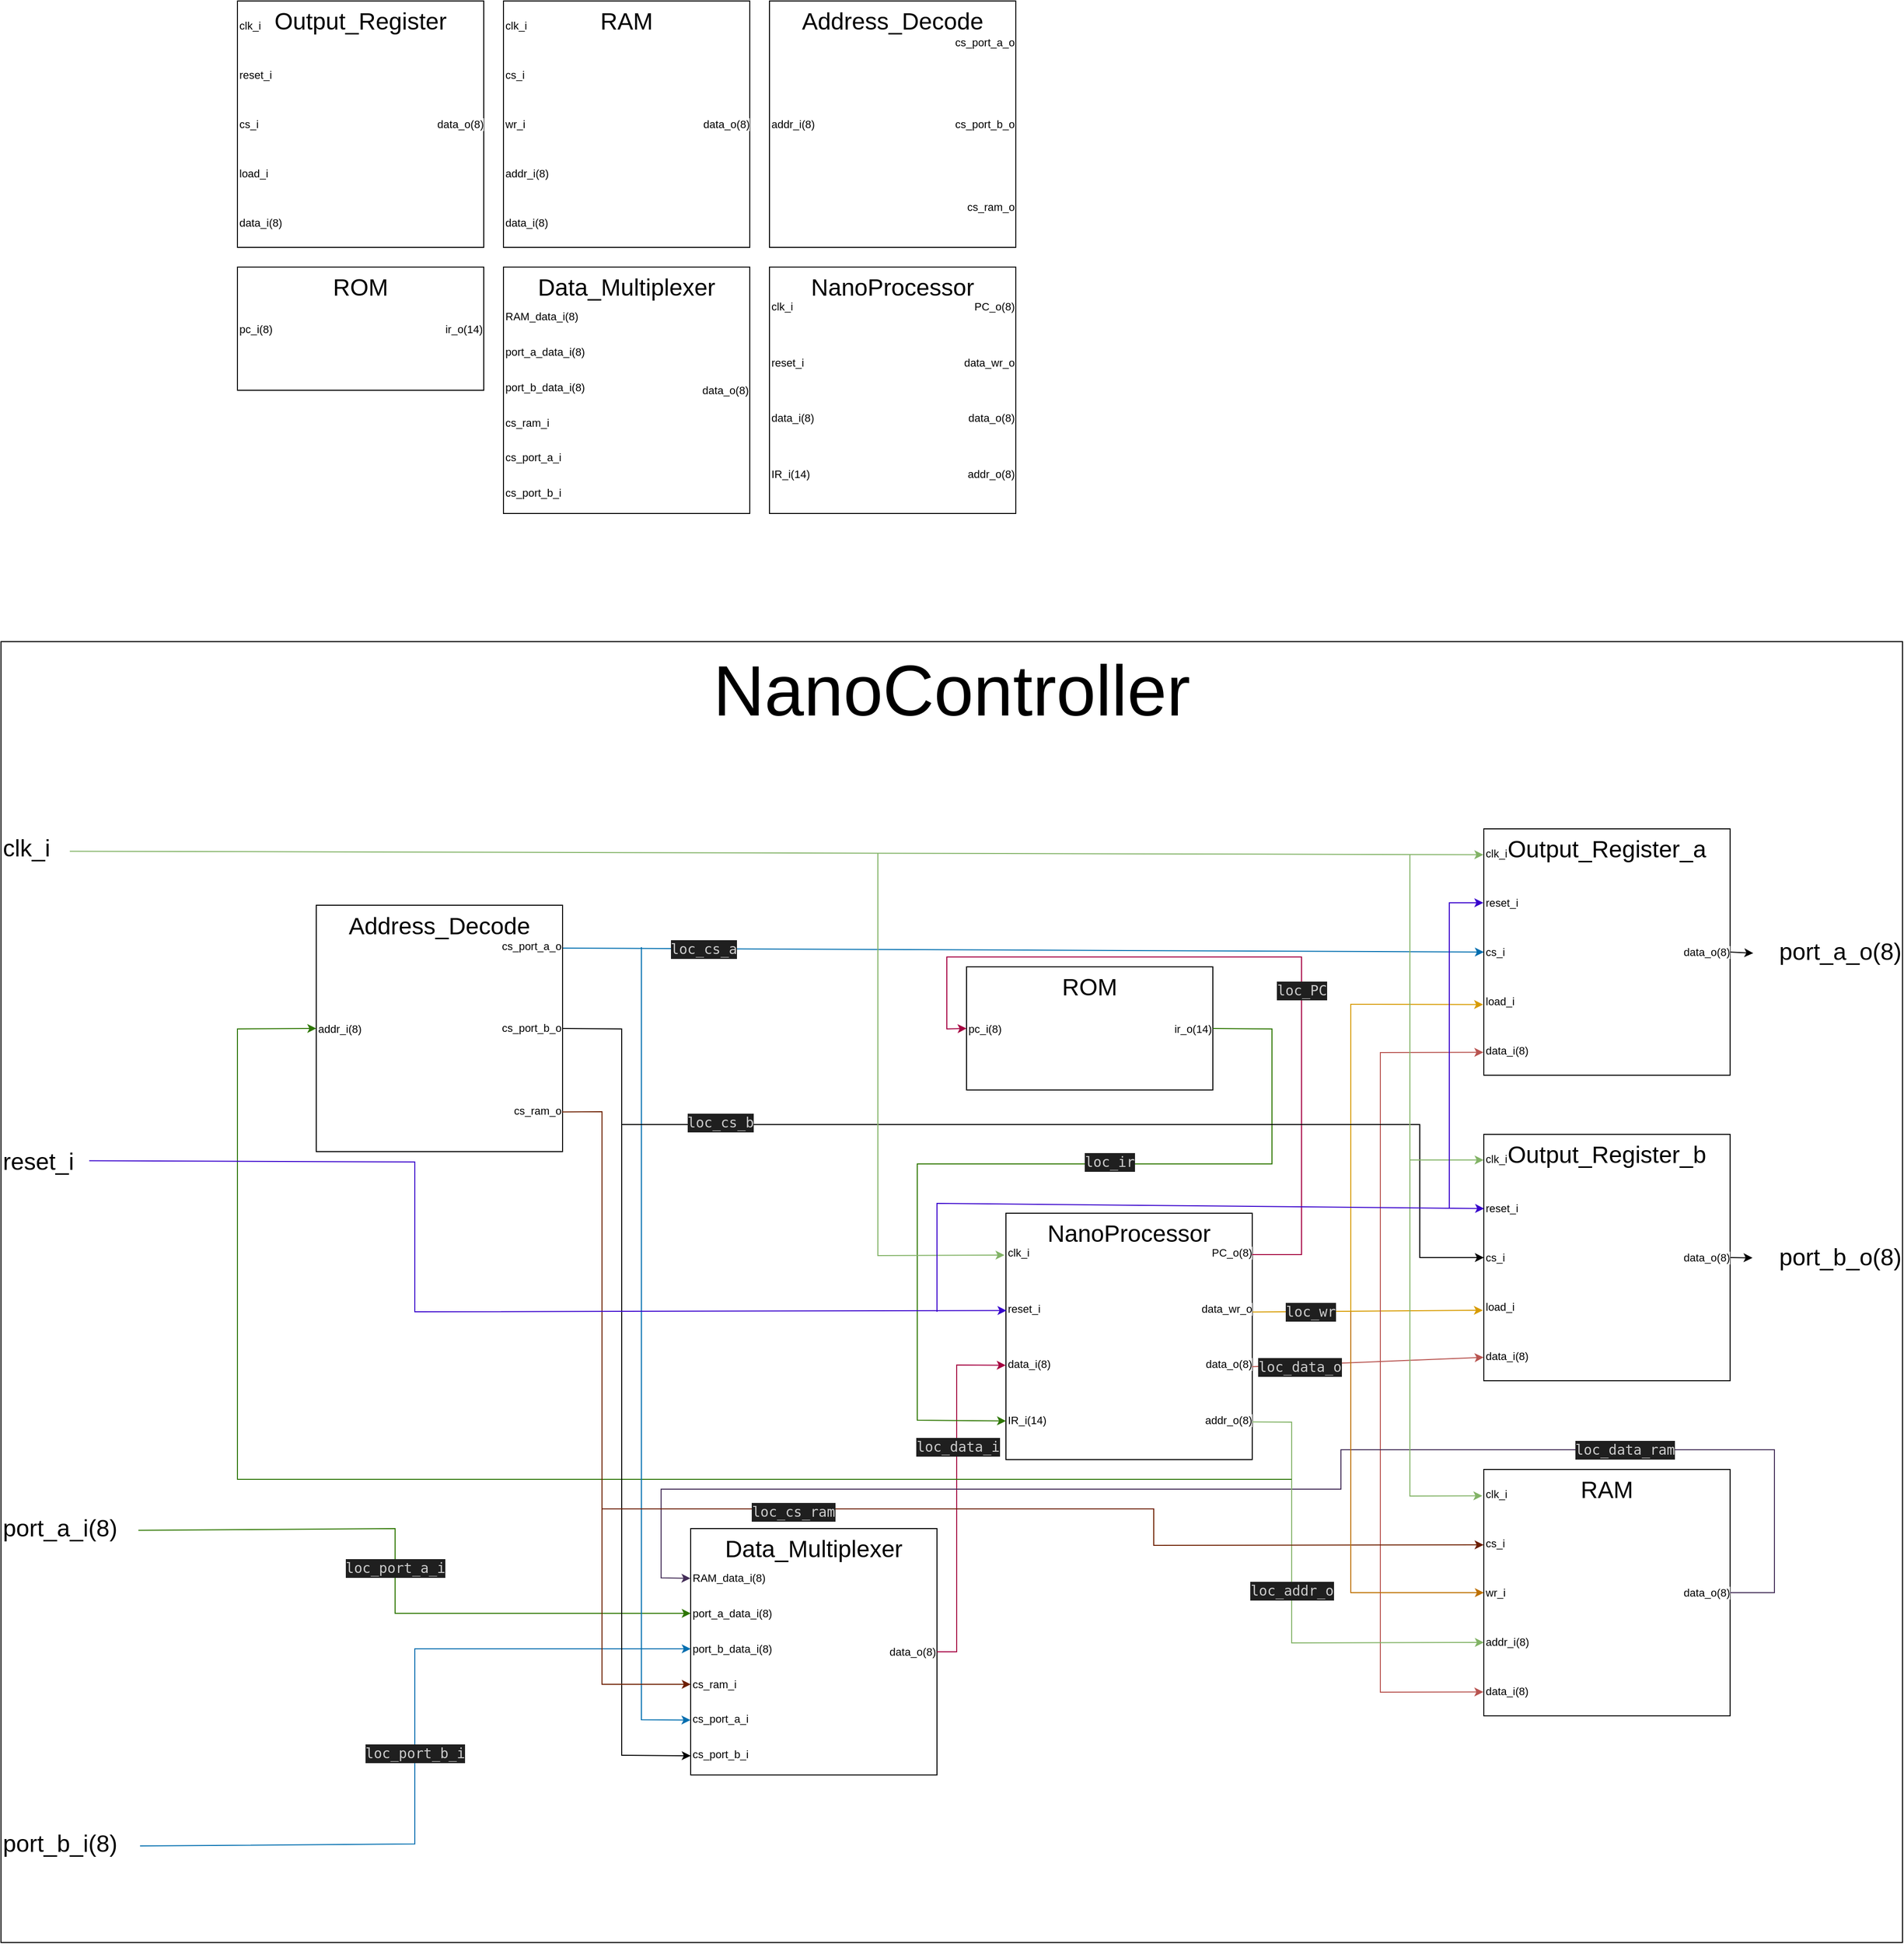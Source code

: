<mxfile version="24.0.5" type="github">
  <diagram name="Page-1" id="FPIdoWPQeFc5p-aKN6lN">
    <mxGraphModel dx="3290" dy="1353" grid="1" gridSize="10" guides="1" tooltips="1" connect="1" arrows="1" fold="1" page="1" pageScale="1" pageWidth="850" pageHeight="1100" math="0" shadow="0">
      <root>
        <mxCell id="0" />
        <mxCell id="1" parent="0" />
        <mxCell id="mMf6VHpU0IKwdCsaFcJv-47" value="" style="group" parent="1" vertex="1" connectable="0">
          <mxGeometry x="-520" y="20" width="250" height="250" as="geometry" />
        </mxCell>
        <mxCell id="N9wiiqgjRLg7cLJURE3G-51" value="Output_Register" style="rounded=0;whiteSpace=wrap;html=1;fontSize=24;verticalAlign=top;" parent="mMf6VHpU0IKwdCsaFcJv-47" vertex="1">
          <mxGeometry width="249.994" height="250" as="geometry" />
        </mxCell>
        <mxCell id="N9wiiqgjRLg7cLJURE3G-54" style="edgeStyle=orthogonalEdgeStyle;rounded=0;orthogonalLoop=1;jettySize=auto;html=1;exitX=0.5;exitY=1;exitDx=0;exitDy=0;" parent="mMf6VHpU0IKwdCsaFcJv-47" source="N9wiiqgjRLg7cLJURE3G-51" target="N9wiiqgjRLg7cLJURE3G-51" edge="1">
          <mxGeometry relative="1" as="geometry" />
        </mxCell>
        <mxCell id="mMf6VHpU0IKwdCsaFcJv-40" value="clk_i" style="edgeLabel;html=1;align=left;verticalAlign=middle;resizable=0;points=[];" parent="mMf6VHpU0IKwdCsaFcJv-47" vertex="1" connectable="0">
          <mxGeometry x="0.006" y="25" as="geometry" />
        </mxCell>
        <mxCell id="mMf6VHpU0IKwdCsaFcJv-41" value="reset_i" style="edgeLabel;html=1;align=left;verticalAlign=middle;resizable=0;points=[];" parent="mMf6VHpU0IKwdCsaFcJv-47" vertex="1" connectable="0">
          <mxGeometry x="0.006" y="75" as="geometry" />
        </mxCell>
        <mxCell id="mMf6VHpU0IKwdCsaFcJv-42" value="cs_i" style="edgeLabel;html=1;align=left;verticalAlign=middle;resizable=0;points=[];" parent="mMf6VHpU0IKwdCsaFcJv-47" vertex="1" connectable="0">
          <mxGeometry x="0.006" y="125" as="geometry" />
        </mxCell>
        <mxCell id="mMf6VHpU0IKwdCsaFcJv-43" value="load_i" style="edgeLabel;html=1;align=left;verticalAlign=middle;resizable=0;points=[];" parent="mMf6VHpU0IKwdCsaFcJv-47" vertex="1" connectable="0">
          <mxGeometry x="0.006" y="175" as="geometry" />
        </mxCell>
        <mxCell id="mMf6VHpU0IKwdCsaFcJv-44" value="&lt;div&gt;data_i(8)&lt;/div&gt;" style="edgeLabel;html=1;align=left;verticalAlign=middle;resizable=0;points=[];" parent="mMf6VHpU0IKwdCsaFcJv-47" vertex="1" connectable="0">
          <mxGeometry x="0.006" y="225" as="geometry" />
        </mxCell>
        <mxCell id="mMf6VHpU0IKwdCsaFcJv-45" value="&lt;div&gt;data_o(8)&lt;/div&gt;" style="edgeLabel;html=1;align=right;verticalAlign=middle;resizable=0;points=[];" parent="mMf6VHpU0IKwdCsaFcJv-47" vertex="1" connectable="0">
          <mxGeometry x="250" y="125.0" as="geometry" />
        </mxCell>
        <mxCell id="mMf6VHpU0IKwdCsaFcJv-48" value="" style="group" parent="1" vertex="1" connectable="0">
          <mxGeometry x="-249.998" y="20" width="250" height="250" as="geometry" />
        </mxCell>
        <mxCell id="N9wiiqgjRLg7cLJURE3G-33" value="RAM" style="rounded=0;whiteSpace=wrap;html=1;verticalAlign=top;fontSize=24;" parent="mMf6VHpU0IKwdCsaFcJv-48" vertex="1">
          <mxGeometry width="250" height="250" as="geometry" />
        </mxCell>
        <mxCell id="mMf6VHpU0IKwdCsaFcJv-30" value="clk_i" style="edgeLabel;html=1;align=left;verticalAlign=middle;resizable=0;points=[];" parent="mMf6VHpU0IKwdCsaFcJv-48" vertex="1" connectable="0">
          <mxGeometry x="0.008" y="25" as="geometry" />
        </mxCell>
        <mxCell id="mMf6VHpU0IKwdCsaFcJv-31" value="cs_i" style="edgeLabel;html=1;align=left;verticalAlign=middle;resizable=0;points=[];" parent="mMf6VHpU0IKwdCsaFcJv-48" vertex="1" connectable="0">
          <mxGeometry x="0.008" y="75" as="geometry" />
        </mxCell>
        <mxCell id="mMf6VHpU0IKwdCsaFcJv-32" value="wr_i" style="edgeLabel;html=1;align=left;verticalAlign=middle;resizable=0;points=[];" parent="mMf6VHpU0IKwdCsaFcJv-48" vertex="1" connectable="0">
          <mxGeometry x="0.008" y="125" as="geometry" />
        </mxCell>
        <mxCell id="mMf6VHpU0IKwdCsaFcJv-33" value="addr_i(8)" style="edgeLabel;html=1;align=left;verticalAlign=middle;resizable=0;points=[];" parent="mMf6VHpU0IKwdCsaFcJv-48" vertex="1" connectable="0">
          <mxGeometry x="0.008" y="175" as="geometry" />
        </mxCell>
        <mxCell id="mMf6VHpU0IKwdCsaFcJv-34" value="&lt;div&gt;data_i(8)&lt;/div&gt;" style="edgeLabel;html=1;align=left;verticalAlign=middle;resizable=0;points=[];" parent="mMf6VHpU0IKwdCsaFcJv-48" vertex="1" connectable="0">
          <mxGeometry x="0.008" y="225" as="geometry" />
        </mxCell>
        <mxCell id="mMf6VHpU0IKwdCsaFcJv-35" value="&lt;div&gt;data_o(8)&lt;/div&gt;" style="edgeLabel;html=1;align=right;verticalAlign=middle;resizable=0;points=[];" parent="mMf6VHpU0IKwdCsaFcJv-48" vertex="1" connectable="0">
          <mxGeometry x="250.0" y="125.0" as="geometry" />
        </mxCell>
        <mxCell id="mMf6VHpU0IKwdCsaFcJv-49" value="" style="group" parent="1" vertex="1" connectable="0">
          <mxGeometry x="19.996" y="20" width="250.0" height="250" as="geometry" />
        </mxCell>
        <mxCell id="N9wiiqgjRLg7cLJURE3G-68" value="Address_Decode" style="rounded=0;whiteSpace=wrap;html=1;verticalAlign=top;fontSize=24;" parent="mMf6VHpU0IKwdCsaFcJv-49" vertex="1">
          <mxGeometry x="0.005" width="249.995" height="250.0" as="geometry" />
        </mxCell>
        <mxCell id="N9wiiqgjRLg7cLJURE3G-71" style="edgeStyle=orthogonalEdgeStyle;rounded=0;orthogonalLoop=1;jettySize=auto;html=1;exitX=0.5;exitY=1;exitDx=0;exitDy=0;" parent="mMf6VHpU0IKwdCsaFcJv-49" source="N9wiiqgjRLg7cLJURE3G-68" target="N9wiiqgjRLg7cLJURE3G-68" edge="1">
          <mxGeometry relative="1" as="geometry" />
        </mxCell>
        <mxCell id="mMf6VHpU0IKwdCsaFcJv-4" value="cs_port_b_o" style="edgeLabel;html=1;align=right;verticalAlign=middle;resizable=0;points=[];" parent="mMf6VHpU0IKwdCsaFcJv-49" vertex="1" connectable="0">
          <mxGeometry x="249.995" y="124.583" as="geometry" />
        </mxCell>
        <mxCell id="mMf6VHpU0IKwdCsaFcJv-5" value="cs_port_a_o" style="edgeLabel;html=1;align=right;verticalAlign=middle;resizable=0;points=[];" parent="mMf6VHpU0IKwdCsaFcJv-49" vertex="1" connectable="0">
          <mxGeometry x="249.995" y="41.667" as="geometry" />
        </mxCell>
        <mxCell id="mMf6VHpU0IKwdCsaFcJv-6" value="&lt;div&gt;cs_ram_o&lt;/div&gt;" style="edgeLabel;html=1;align=right;verticalAlign=middle;resizable=0;points=[];" parent="mMf6VHpU0IKwdCsaFcJv-49" vertex="1" connectable="0">
          <mxGeometry x="249.995" y="208.333" as="geometry" />
        </mxCell>
        <mxCell id="mMf6VHpU0IKwdCsaFcJv-7" value="addr_i(8)" style="edgeLabel;html=1;align=left;verticalAlign=middle;resizable=0;points=[];" parent="mMf6VHpU0IKwdCsaFcJv-49" vertex="1" connectable="0">
          <mxGeometry y="125" as="geometry" />
        </mxCell>
        <mxCell id="mMf6VHpU0IKwdCsaFcJv-50" value="" style="group" parent="1" vertex="1" connectable="0">
          <mxGeometry x="-520.003" y="290" width="250" height="125" as="geometry" />
        </mxCell>
        <mxCell id="N9wiiqgjRLg7cLJURE3G-1" value="ROM" style="rounded=0;whiteSpace=wrap;html=1;verticalAlign=top;fontSize=24;" parent="mMf6VHpU0IKwdCsaFcJv-50" vertex="1">
          <mxGeometry x="0.006" width="249.99" height="125" as="geometry" />
        </mxCell>
        <mxCell id="N9wiiqgjRLg7cLJURE3G-3" style="edgeStyle=orthogonalEdgeStyle;rounded=0;orthogonalLoop=1;jettySize=auto;html=1;exitX=0.5;exitY=1;exitDx=0;exitDy=0;" parent="mMf6VHpU0IKwdCsaFcJv-50" source="N9wiiqgjRLg7cLJURE3G-1" target="N9wiiqgjRLg7cLJURE3G-1" edge="1">
          <mxGeometry relative="1" as="geometry" />
        </mxCell>
        <mxCell id="mMf6VHpU0IKwdCsaFcJv-17" value="ir_o(14)" style="edgeLabel;html=1;align=right;verticalAlign=middle;resizable=0;points=[];" parent="mMf6VHpU0IKwdCsaFcJv-50" vertex="1" connectable="0">
          <mxGeometry x="250" y="62.495" as="geometry" />
        </mxCell>
        <mxCell id="mMf6VHpU0IKwdCsaFcJv-18" value="pc_i(8)" style="edgeLabel;html=1;align=left;verticalAlign=middle;resizable=0;points=[];" parent="mMf6VHpU0IKwdCsaFcJv-50" vertex="1" connectable="0">
          <mxGeometry y="62.5" as="geometry" />
        </mxCell>
        <mxCell id="mMf6VHpU0IKwdCsaFcJv-51" value="" style="group" parent="1" vertex="1" connectable="0">
          <mxGeometry x="-250.004" y="290" width="250" height="250" as="geometry" />
        </mxCell>
        <mxCell id="N9wiiqgjRLg7cLJURE3G-13" value="Data_Multiplexer" style="rounded=0;whiteSpace=wrap;html=1;movable=1;resizable=1;rotatable=1;deletable=1;editable=1;locked=0;connectable=1;verticalAlign=top;fontSize=24;" parent="mMf6VHpU0IKwdCsaFcJv-51" vertex="1">
          <mxGeometry x="0.004" width="249.996" height="250.0" as="geometry" />
        </mxCell>
        <mxCell id="N9wiiqgjRLg7cLJURE3G-16" style="edgeStyle=orthogonalEdgeStyle;rounded=0;orthogonalLoop=1;jettySize=auto;html=1;exitX=0.5;exitY=1;exitDx=0;exitDy=0;movable=1;resizable=1;rotatable=1;deletable=1;editable=1;locked=0;connectable=1;verticalAlign=top;" parent="mMf6VHpU0IKwdCsaFcJv-51" source="N9wiiqgjRLg7cLJURE3G-13" target="N9wiiqgjRLg7cLJURE3G-13" edge="1">
          <mxGeometry relative="1" as="geometry" />
        </mxCell>
        <mxCell id="mMf6VHpU0IKwdCsaFcJv-36" value="" style="edgeStyle=orthogonalEdgeStyle;rounded=0;orthogonalLoop=1;jettySize=auto;html=1;" parent="mMf6VHpU0IKwdCsaFcJv-51" source="mMf6VHpU0IKwdCsaFcJv-9" target="N9wiiqgjRLg7cLJURE3G-13" edge="1">
          <mxGeometry relative="1" as="geometry" />
        </mxCell>
        <mxCell id="mMf6VHpU0IKwdCsaFcJv-9" value="&lt;div&gt;data_o(8)&lt;/div&gt;" style="edgeLabel;html=1;align=right;verticalAlign=middle;resizable=1;points=[];movable=1;rotatable=1;deletable=1;editable=1;locked=0;connectable=1;" parent="mMf6VHpU0IKwdCsaFcJv-51" vertex="1" connectable="0">
          <mxGeometry x="249.996" y="125" as="geometry" />
        </mxCell>
        <mxCell id="mMf6VHpU0IKwdCsaFcJv-10" value="&lt;div&gt;RAM_data_i(8)&lt;/div&gt;" style="edgeLabel;html=1;align=left;verticalAlign=middle;resizable=1;points=[];movable=1;rotatable=1;deletable=1;editable=1;locked=0;connectable=1;" parent="mMf6VHpU0IKwdCsaFcJv-51" vertex="1" connectable="0">
          <mxGeometry x="0.01" y="50.003" as="geometry" />
        </mxCell>
        <mxCell id="mMf6VHpU0IKwdCsaFcJv-11" value="port_a_data_i(8)" style="edgeLabel;html=1;align=left;verticalAlign=middle;resizable=1;points=[];movable=1;rotatable=1;deletable=1;editable=1;locked=0;connectable=1;" parent="mMf6VHpU0IKwdCsaFcJv-51" vertex="1" connectable="0">
          <mxGeometry x="0.01" y="86" as="geometry" />
        </mxCell>
        <mxCell id="mMf6VHpU0IKwdCsaFcJv-12" value="port_b_data_i(8)" style="edgeLabel;html=1;align=left;verticalAlign=middle;resizable=1;points=[];movable=1;rotatable=1;deletable=1;editable=1;locked=0;connectable=1;" parent="mMf6VHpU0IKwdCsaFcJv-51" vertex="1" connectable="0">
          <mxGeometry x="0.01" y="122" as="geometry" />
        </mxCell>
        <mxCell id="mMf6VHpU0IKwdCsaFcJv-13" value="cs_ram_i" style="edgeLabel;html=1;align=left;verticalAlign=middle;resizable=1;points=[];movable=1;rotatable=1;deletable=1;editable=1;locked=0;connectable=1;" parent="mMf6VHpU0IKwdCsaFcJv-51" vertex="1" connectable="0">
          <mxGeometry y="158" as="geometry" />
        </mxCell>
        <mxCell id="mMf6VHpU0IKwdCsaFcJv-14" value="cs_port_a_i" style="edgeLabel;html=1;align=left;verticalAlign=middle;resizable=1;points=[];movable=1;rotatable=1;deletable=1;editable=1;locked=0;connectable=1;" parent="mMf6VHpU0IKwdCsaFcJv-51" vertex="1" connectable="0">
          <mxGeometry y="193" as="geometry" />
        </mxCell>
        <mxCell id="mMf6VHpU0IKwdCsaFcJv-15" value="cs_port_b_i" style="edgeLabel;html=1;align=left;verticalAlign=middle;resizable=1;points=[];movable=1;rotatable=1;deletable=1;editable=1;locked=0;connectable=1;" parent="mMf6VHpU0IKwdCsaFcJv-51" vertex="1" connectable="0">
          <mxGeometry y="229.167" as="geometry" />
        </mxCell>
        <mxCell id="u6_HCMi7Y2Q1IlWqlrbd-282" value="" style="group" vertex="1" connectable="0" parent="1">
          <mxGeometry x="19.989" y="290" width="250.002" height="250" as="geometry" />
        </mxCell>
        <mxCell id="u6_HCMi7Y2Q1IlWqlrbd-272" value="NanoProcessor" style="rounded=0;whiteSpace=wrap;html=1;verticalAlign=top;fontSize=24;" vertex="1" parent="u6_HCMi7Y2Q1IlWqlrbd-282">
          <mxGeometry x="0.002" width="250" height="250" as="geometry" />
        </mxCell>
        <mxCell id="u6_HCMi7Y2Q1IlWqlrbd-273" value="clk_i" style="edgeLabel;html=1;align=left;verticalAlign=middle;resizable=0;points=[];" vertex="1" connectable="0" parent="u6_HCMi7Y2Q1IlWqlrbd-282">
          <mxGeometry y="40" as="geometry" />
        </mxCell>
        <mxCell id="u6_HCMi7Y2Q1IlWqlrbd-274" value="reset_i" style="edgeLabel;html=1;align=left;verticalAlign=middle;resizable=0;points=[];" vertex="1" connectable="0" parent="u6_HCMi7Y2Q1IlWqlrbd-282">
          <mxGeometry x="0.01" y="97" as="geometry" />
        </mxCell>
        <mxCell id="u6_HCMi7Y2Q1IlWqlrbd-275" value="data_i(8)" style="edgeLabel;html=1;align=left;verticalAlign=middle;resizable=0;points=[];" vertex="1" connectable="0" parent="u6_HCMi7Y2Q1IlWqlrbd-282">
          <mxGeometry x="0.01" y="153" as="geometry" />
        </mxCell>
        <mxCell id="u6_HCMi7Y2Q1IlWqlrbd-276" value="IR_i(14)" style="edgeLabel;html=1;align=left;verticalAlign=middle;resizable=0;points=[];" vertex="1" connectable="0" parent="u6_HCMi7Y2Q1IlWqlrbd-282">
          <mxGeometry y="210" as="geometry" />
        </mxCell>
        <mxCell id="u6_HCMi7Y2Q1IlWqlrbd-278" value="&lt;div&gt;data_wr_o&lt;/div&gt;" style="edgeLabel;html=1;align=right;verticalAlign=middle;resizable=0;points=[];" vertex="1" connectable="0" parent="u6_HCMi7Y2Q1IlWqlrbd-282">
          <mxGeometry x="250.002" y="97" as="geometry" />
        </mxCell>
        <mxCell id="u6_HCMi7Y2Q1IlWqlrbd-279" value="PC_o(8)" style="edgeLabel;html=1;align=right;verticalAlign=middle;resizable=0;points=[];" vertex="1" connectable="0" parent="u6_HCMi7Y2Q1IlWqlrbd-282">
          <mxGeometry x="250.002" y="40.0" as="geometry" />
        </mxCell>
        <mxCell id="u6_HCMi7Y2Q1IlWqlrbd-280" value="&lt;div&gt;data_o(8)&lt;/div&gt;" style="edgeLabel;html=1;align=right;verticalAlign=middle;resizable=0;points=[];" vertex="1" connectable="0" parent="u6_HCMi7Y2Q1IlWqlrbd-282">
          <mxGeometry x="250.002" y="153" as="geometry" />
        </mxCell>
        <mxCell id="u6_HCMi7Y2Q1IlWqlrbd-281" value="&lt;div&gt;addr_o(8)&lt;/div&gt;" style="edgeLabel;html=1;align=right;verticalAlign=middle;resizable=0;points=[];" vertex="1" connectable="0" parent="u6_HCMi7Y2Q1IlWqlrbd-282">
          <mxGeometry x="250.002" y="210.0" as="geometry" />
        </mxCell>
        <mxCell id="u6_HCMi7Y2Q1IlWqlrbd-283" value="&lt;font style=&quot;font-size: 72px;&quot;&gt;NanoController&lt;/font&gt;" style="rounded=0;whiteSpace=wrap;html=1;verticalAlign=top;" vertex="1" parent="1">
          <mxGeometry x="-760" y="670" width="1930" height="1320" as="geometry" />
        </mxCell>
        <mxCell id="u6_HCMi7Y2Q1IlWqlrbd-285" value="&lt;font style=&quot;font-size: 24px;&quot;&gt;clk_i&lt;/font&gt;" style="text;html=1;align=left;verticalAlign=middle;resizable=0;points=[];autosize=1;strokeColor=none;fillColor=none;flipV=0;flipH=1;" vertex="1" parent="1">
          <mxGeometry x="-760" y="860" width="70" height="40" as="geometry" />
        </mxCell>
        <mxCell id="u6_HCMi7Y2Q1IlWqlrbd-286" value="&lt;font style=&quot;font-size: 24px;&quot;&gt;reset_i&lt;/font&gt;" style="text;html=1;align=left;verticalAlign=middle;resizable=0;points=[];autosize=1;strokeColor=none;fillColor=none;flipV=0;flipH=1;" vertex="1" parent="1">
          <mxGeometry x="-760" y="1177.5" width="90" height="40" as="geometry" />
        </mxCell>
        <mxCell id="u6_HCMi7Y2Q1IlWqlrbd-288" value="&lt;font style=&quot;font-size: 24px;&quot;&gt;port_a_i(8)&lt;/font&gt;" style="text;html=1;align=left;verticalAlign=middle;resizable=0;points=[];autosize=1;strokeColor=none;fillColor=none;flipV=0;flipH=1;" vertex="1" parent="1">
          <mxGeometry x="-760" y="1550" width="140" height="40" as="geometry" />
        </mxCell>
        <mxCell id="u6_HCMi7Y2Q1IlWqlrbd-289" value="&lt;font style=&quot;font-size: 24px;&quot;&gt;port_b_i(8)&lt;/font&gt;" style="text;html=1;align=left;verticalAlign=middle;resizable=0;points=[];autosize=1;strokeColor=none;fillColor=none;flipV=0;flipH=1;" vertex="1" parent="1">
          <mxGeometry x="-760" y="1870" width="140" height="40" as="geometry" />
        </mxCell>
        <mxCell id="u6_HCMi7Y2Q1IlWqlrbd-290" value="&lt;font style=&quot;font-size: 24px;&quot;&gt;port_a_o(8)&lt;/font&gt;" style="text;html=1;align=right;verticalAlign=middle;resizable=0;points=[];autosize=1;strokeColor=none;fillColor=none;" vertex="1" parent="1">
          <mxGeometry x="1020" y="965" width="150" height="40" as="geometry" />
        </mxCell>
        <mxCell id="u6_HCMi7Y2Q1IlWqlrbd-291" value="&lt;font style=&quot;font-size: 24px;&quot;&gt;port_b_o(8)&lt;/font&gt;" style="text;html=1;align=right;verticalAlign=middle;resizable=0;points=[];autosize=1;strokeColor=none;fillColor=none;" vertex="1" parent="1">
          <mxGeometry x="1020" y="1275" width="150" height="40" as="geometry" />
        </mxCell>
        <mxCell id="u6_HCMi7Y2Q1IlWqlrbd-292" value="" style="group" vertex="1" connectable="0" parent="1">
          <mxGeometry x="259.999" y="1250" width="250.002" height="250" as="geometry" />
        </mxCell>
        <mxCell id="u6_HCMi7Y2Q1IlWqlrbd-293" value="NanoProcessor" style="rounded=0;whiteSpace=wrap;html=1;verticalAlign=top;fontSize=24;" vertex="1" parent="u6_HCMi7Y2Q1IlWqlrbd-292">
          <mxGeometry x="0.002" width="250" height="250" as="geometry" />
        </mxCell>
        <mxCell id="u6_HCMi7Y2Q1IlWqlrbd-294" value="clk_i" style="edgeLabel;html=1;align=left;verticalAlign=middle;resizable=0;points=[];" vertex="1" connectable="0" parent="u6_HCMi7Y2Q1IlWqlrbd-292">
          <mxGeometry y="40" as="geometry" />
        </mxCell>
        <mxCell id="u6_HCMi7Y2Q1IlWqlrbd-295" value="reset_i" style="edgeLabel;html=1;align=left;verticalAlign=middle;resizable=0;points=[];" vertex="1" connectable="0" parent="u6_HCMi7Y2Q1IlWqlrbd-292">
          <mxGeometry x="0.01" y="97" as="geometry" />
        </mxCell>
        <mxCell id="u6_HCMi7Y2Q1IlWqlrbd-296" value="data_i(8)" style="edgeLabel;html=1;align=left;verticalAlign=middle;resizable=0;points=[];" vertex="1" connectable="0" parent="u6_HCMi7Y2Q1IlWqlrbd-292">
          <mxGeometry x="0.01" y="153" as="geometry" />
        </mxCell>
        <mxCell id="u6_HCMi7Y2Q1IlWqlrbd-297" value="IR_i(14)" style="edgeLabel;html=1;align=left;verticalAlign=middle;resizable=0;points=[];" vertex="1" connectable="0" parent="u6_HCMi7Y2Q1IlWqlrbd-292">
          <mxGeometry y="210" as="geometry" />
        </mxCell>
        <mxCell id="u6_HCMi7Y2Q1IlWqlrbd-298" value="&lt;div&gt;data_wr_o&lt;/div&gt;" style="edgeLabel;html=1;align=right;verticalAlign=middle;resizable=0;points=[];" vertex="1" connectable="0" parent="u6_HCMi7Y2Q1IlWqlrbd-292">
          <mxGeometry x="250.002" y="97" as="geometry" />
        </mxCell>
        <mxCell id="u6_HCMi7Y2Q1IlWqlrbd-299" value="PC_o(8)" style="edgeLabel;html=1;align=right;verticalAlign=middle;resizable=0;points=[];" vertex="1" connectable="0" parent="u6_HCMi7Y2Q1IlWqlrbd-292">
          <mxGeometry x="250.002" y="40.0" as="geometry" />
        </mxCell>
        <mxCell id="u6_HCMi7Y2Q1IlWqlrbd-300" value="&lt;div&gt;data_o(8)&lt;/div&gt;" style="edgeLabel;html=1;align=right;verticalAlign=middle;resizable=0;points=[];" vertex="1" connectable="0" parent="u6_HCMi7Y2Q1IlWqlrbd-292">
          <mxGeometry x="250.002" y="153" as="geometry" />
        </mxCell>
        <mxCell id="u6_HCMi7Y2Q1IlWqlrbd-301" value="&lt;div&gt;addr_o(8)&lt;/div&gt;" style="edgeLabel;html=1;align=right;verticalAlign=middle;resizable=0;points=[];" vertex="1" connectable="0" parent="u6_HCMi7Y2Q1IlWqlrbd-292">
          <mxGeometry x="250.002" y="210.0" as="geometry" />
        </mxCell>
        <mxCell id="u6_HCMi7Y2Q1IlWqlrbd-302" value="" style="group" vertex="1" connectable="0" parent="1">
          <mxGeometry x="745.002" y="1510" width="250" height="250" as="geometry" />
        </mxCell>
        <mxCell id="u6_HCMi7Y2Q1IlWqlrbd-303" value="RAM" style="rounded=0;whiteSpace=wrap;html=1;verticalAlign=top;fontSize=24;" vertex="1" parent="u6_HCMi7Y2Q1IlWqlrbd-302">
          <mxGeometry width="250" height="250" as="geometry" />
        </mxCell>
        <mxCell id="u6_HCMi7Y2Q1IlWqlrbd-304" value="clk_i" style="edgeLabel;html=1;align=left;verticalAlign=middle;resizable=0;points=[];" vertex="1" connectable="0" parent="u6_HCMi7Y2Q1IlWqlrbd-302">
          <mxGeometry x="0.008" y="25" as="geometry" />
        </mxCell>
        <mxCell id="u6_HCMi7Y2Q1IlWqlrbd-305" value="cs_i" style="edgeLabel;html=1;align=left;verticalAlign=middle;resizable=0;points=[];" vertex="1" connectable="0" parent="u6_HCMi7Y2Q1IlWqlrbd-302">
          <mxGeometry x="0.008" y="75" as="geometry" />
        </mxCell>
        <mxCell id="u6_HCMi7Y2Q1IlWqlrbd-306" value="wr_i" style="edgeLabel;html=1;align=left;verticalAlign=middle;resizable=0;points=[];" vertex="1" connectable="0" parent="u6_HCMi7Y2Q1IlWqlrbd-302">
          <mxGeometry x="0.008" y="125" as="geometry" />
        </mxCell>
        <mxCell id="u6_HCMi7Y2Q1IlWqlrbd-307" value="addr_i(8)" style="edgeLabel;html=1;align=left;verticalAlign=middle;resizable=0;points=[];" vertex="1" connectable="0" parent="u6_HCMi7Y2Q1IlWqlrbd-302">
          <mxGeometry x="0.008" y="175" as="geometry" />
        </mxCell>
        <mxCell id="u6_HCMi7Y2Q1IlWqlrbd-308" value="&lt;div&gt;data_i(8)&lt;/div&gt;" style="edgeLabel;html=1;align=left;verticalAlign=middle;resizable=0;points=[];" vertex="1" connectable="0" parent="u6_HCMi7Y2Q1IlWqlrbd-302">
          <mxGeometry x="0.008" y="225" as="geometry" />
        </mxCell>
        <mxCell id="u6_HCMi7Y2Q1IlWqlrbd-309" value="&lt;div&gt;data_o(8)&lt;/div&gt;" style="edgeLabel;html=1;align=right;verticalAlign=middle;resizable=0;points=[];" vertex="1" connectable="0" parent="u6_HCMi7Y2Q1IlWqlrbd-302">
          <mxGeometry x="250.0" y="125.0" as="geometry" />
        </mxCell>
        <mxCell id="u6_HCMi7Y2Q1IlWqlrbd-319" value="" style="group" vertex="1" connectable="0" parent="1">
          <mxGeometry x="219.997" y="1000" width="250" height="125" as="geometry" />
        </mxCell>
        <mxCell id="u6_HCMi7Y2Q1IlWqlrbd-320" value="ROM" style="rounded=0;whiteSpace=wrap;html=1;verticalAlign=top;fontSize=24;" vertex="1" parent="u6_HCMi7Y2Q1IlWqlrbd-319">
          <mxGeometry x="0.006" width="249.99" height="125" as="geometry" />
        </mxCell>
        <mxCell id="u6_HCMi7Y2Q1IlWqlrbd-321" style="edgeStyle=orthogonalEdgeStyle;rounded=0;orthogonalLoop=1;jettySize=auto;html=1;exitX=0.5;exitY=1;exitDx=0;exitDy=0;" edge="1" parent="u6_HCMi7Y2Q1IlWqlrbd-319" source="u6_HCMi7Y2Q1IlWqlrbd-320" target="u6_HCMi7Y2Q1IlWqlrbd-320">
          <mxGeometry relative="1" as="geometry" />
        </mxCell>
        <mxCell id="u6_HCMi7Y2Q1IlWqlrbd-322" value="ir_o(14)" style="edgeLabel;html=1;align=right;verticalAlign=middle;resizable=0;points=[];" vertex="1" connectable="0" parent="u6_HCMi7Y2Q1IlWqlrbd-319">
          <mxGeometry x="250" y="62.495" as="geometry" />
        </mxCell>
        <mxCell id="u6_HCMi7Y2Q1IlWqlrbd-323" value="pc_i(8)" style="edgeLabel;html=1;align=left;verticalAlign=middle;resizable=0;points=[];" vertex="1" connectable="0" parent="u6_HCMi7Y2Q1IlWqlrbd-319">
          <mxGeometry y="62.5" as="geometry" />
        </mxCell>
        <mxCell id="u6_HCMi7Y2Q1IlWqlrbd-324" value="" style="group" vertex="1" connectable="0" parent="1">
          <mxGeometry x="-440.004" y="937.5" width="250.0" height="250" as="geometry" />
        </mxCell>
        <mxCell id="u6_HCMi7Y2Q1IlWqlrbd-325" value="Address_Decode" style="rounded=0;whiteSpace=wrap;html=1;verticalAlign=top;fontSize=24;" vertex="1" parent="u6_HCMi7Y2Q1IlWqlrbd-324">
          <mxGeometry x="0.005" width="249.995" height="250.0" as="geometry" />
        </mxCell>
        <mxCell id="u6_HCMi7Y2Q1IlWqlrbd-326" style="edgeStyle=orthogonalEdgeStyle;rounded=0;orthogonalLoop=1;jettySize=auto;html=1;exitX=0.5;exitY=1;exitDx=0;exitDy=0;" edge="1" parent="u6_HCMi7Y2Q1IlWqlrbd-324" source="u6_HCMi7Y2Q1IlWqlrbd-325" target="u6_HCMi7Y2Q1IlWqlrbd-325">
          <mxGeometry relative="1" as="geometry" />
        </mxCell>
        <mxCell id="u6_HCMi7Y2Q1IlWqlrbd-327" value="cs_port_b_o" style="edgeLabel;html=1;align=right;verticalAlign=middle;resizable=0;points=[];" vertex="1" connectable="0" parent="u6_HCMi7Y2Q1IlWqlrbd-324">
          <mxGeometry x="249.995" y="124.583" as="geometry" />
        </mxCell>
        <mxCell id="u6_HCMi7Y2Q1IlWqlrbd-328" value="cs_port_a_o" style="edgeLabel;html=1;align=right;verticalAlign=middle;resizable=0;points=[];" vertex="1" connectable="0" parent="u6_HCMi7Y2Q1IlWqlrbd-324">
          <mxGeometry x="249.995" y="41.667" as="geometry" />
        </mxCell>
        <mxCell id="u6_HCMi7Y2Q1IlWqlrbd-329" value="&lt;div&gt;cs_ram_o&lt;/div&gt;" style="edgeLabel;html=1;align=right;verticalAlign=middle;resizable=0;points=[];" vertex="1" connectable="0" parent="u6_HCMi7Y2Q1IlWqlrbd-324">
          <mxGeometry x="249.995" y="208.333" as="geometry" />
        </mxCell>
        <mxCell id="u6_HCMi7Y2Q1IlWqlrbd-330" value="addr_i(8)" style="edgeLabel;html=1;align=left;verticalAlign=middle;resizable=0;points=[];" vertex="1" connectable="0" parent="u6_HCMi7Y2Q1IlWqlrbd-324">
          <mxGeometry y="125" as="geometry" />
        </mxCell>
        <mxCell id="u6_HCMi7Y2Q1IlWqlrbd-331" value="" style="group" vertex="1" connectable="0" parent="1">
          <mxGeometry x="-60.004" y="1570" width="250" height="250" as="geometry" />
        </mxCell>
        <mxCell id="u6_HCMi7Y2Q1IlWqlrbd-332" value="Data_Multiplexer" style="rounded=0;whiteSpace=wrap;html=1;movable=1;resizable=1;rotatable=1;deletable=1;editable=1;locked=0;connectable=1;verticalAlign=top;fontSize=24;" vertex="1" parent="u6_HCMi7Y2Q1IlWqlrbd-331">
          <mxGeometry x="0.004" width="249.996" height="250.0" as="geometry" />
        </mxCell>
        <mxCell id="u6_HCMi7Y2Q1IlWqlrbd-333" style="edgeStyle=orthogonalEdgeStyle;rounded=0;orthogonalLoop=1;jettySize=auto;html=1;exitX=0.5;exitY=1;exitDx=0;exitDy=0;movable=1;resizable=1;rotatable=1;deletable=1;editable=1;locked=0;connectable=1;verticalAlign=top;" edge="1" parent="u6_HCMi7Y2Q1IlWqlrbd-331" source="u6_HCMi7Y2Q1IlWqlrbd-332" target="u6_HCMi7Y2Q1IlWqlrbd-332">
          <mxGeometry relative="1" as="geometry" />
        </mxCell>
        <mxCell id="u6_HCMi7Y2Q1IlWqlrbd-334" value="" style="edgeStyle=orthogonalEdgeStyle;rounded=0;orthogonalLoop=1;jettySize=auto;html=1;" edge="1" parent="u6_HCMi7Y2Q1IlWqlrbd-331" source="u6_HCMi7Y2Q1IlWqlrbd-335" target="u6_HCMi7Y2Q1IlWqlrbd-332">
          <mxGeometry relative="1" as="geometry" />
        </mxCell>
        <mxCell id="u6_HCMi7Y2Q1IlWqlrbd-335" value="&lt;div&gt;data_o(8)&lt;/div&gt;" style="edgeLabel;html=1;align=right;verticalAlign=middle;resizable=1;points=[];movable=1;rotatable=1;deletable=1;editable=1;locked=0;connectable=1;" vertex="1" connectable="0" parent="u6_HCMi7Y2Q1IlWqlrbd-331">
          <mxGeometry x="249.996" y="125" as="geometry" />
        </mxCell>
        <mxCell id="u6_HCMi7Y2Q1IlWqlrbd-336" value="&lt;div&gt;RAM_data_i(8)&lt;/div&gt;" style="edgeLabel;html=1;align=left;verticalAlign=middle;resizable=1;points=[];movable=1;rotatable=1;deletable=1;editable=1;locked=0;connectable=1;" vertex="1" connectable="0" parent="u6_HCMi7Y2Q1IlWqlrbd-331">
          <mxGeometry x="0.01" y="50.003" as="geometry" />
        </mxCell>
        <mxCell id="u6_HCMi7Y2Q1IlWqlrbd-337" value="port_a_data_i(8)" style="edgeLabel;html=1;align=left;verticalAlign=middle;resizable=1;points=[];movable=1;rotatable=1;deletable=1;editable=1;locked=0;connectable=1;" vertex="1" connectable="0" parent="u6_HCMi7Y2Q1IlWqlrbd-331">
          <mxGeometry x="0.01" y="86" as="geometry" />
        </mxCell>
        <mxCell id="u6_HCMi7Y2Q1IlWqlrbd-338" value="port_b_data_i(8)" style="edgeLabel;html=1;align=left;verticalAlign=middle;resizable=1;points=[];movable=1;rotatable=1;deletable=1;editable=1;locked=0;connectable=1;" vertex="1" connectable="0" parent="u6_HCMi7Y2Q1IlWqlrbd-331">
          <mxGeometry x="0.01" y="122" as="geometry" />
        </mxCell>
        <mxCell id="u6_HCMi7Y2Q1IlWqlrbd-339" value="cs_ram_i" style="edgeLabel;html=1;align=left;verticalAlign=middle;resizable=1;points=[];movable=1;rotatable=1;deletable=1;editable=1;locked=0;connectable=1;" vertex="1" connectable="0" parent="u6_HCMi7Y2Q1IlWqlrbd-331">
          <mxGeometry y="158" as="geometry" />
        </mxCell>
        <mxCell id="u6_HCMi7Y2Q1IlWqlrbd-340" value="cs_port_a_i" style="edgeLabel;html=1;align=left;verticalAlign=middle;resizable=1;points=[];movable=1;rotatable=1;deletable=1;editable=1;locked=0;connectable=1;" vertex="1" connectable="0" parent="u6_HCMi7Y2Q1IlWqlrbd-331">
          <mxGeometry y="193" as="geometry" />
        </mxCell>
        <mxCell id="u6_HCMi7Y2Q1IlWqlrbd-341" value="cs_port_b_i" style="edgeLabel;html=1;align=left;verticalAlign=middle;resizable=1;points=[];movable=1;rotatable=1;deletable=1;editable=1;locked=0;connectable=1;" vertex="1" connectable="0" parent="u6_HCMi7Y2Q1IlWqlrbd-331">
          <mxGeometry y="229.167" as="geometry" />
        </mxCell>
        <mxCell id="u6_HCMi7Y2Q1IlWqlrbd-342" value="" style="endArrow=classic;html=1;rounded=0;exitX=0.004;exitY=0.543;exitDx=0;exitDy=0;exitPerimeter=0;entryX=0;entryY=0;entryDx=0;entryDy=0;entryPerimeter=0;fillColor=#60a917;strokeColor=#2D7600;" edge="1" parent="1" source="u6_HCMi7Y2Q1IlWqlrbd-288" target="u6_HCMi7Y2Q1IlWqlrbd-337">
          <mxGeometry width="50" height="50" relative="1" as="geometry">
            <mxPoint x="-510" y="1600" as="sourcePoint" />
            <mxPoint x="-460" y="1550" as="targetPoint" />
            <Array as="points">
              <mxPoint x="-360" y="1570" />
              <mxPoint x="-360" y="1656" />
            </Array>
          </mxGeometry>
        </mxCell>
        <mxCell id="u6_HCMi7Y2Q1IlWqlrbd-389" value="&lt;div data-darkreader-inline-bgcolor=&quot;&quot; data-darkreader-inline-color=&quot;&quot; style=&quot;color: rgb(204, 204, 204); background-color: rgb(31, 31, 31); font-family: &amp;quot;Droid Sans Mono&amp;quot;, &amp;quot;monospace&amp;quot;, monospace; font-weight: normal; font-size: 14px; line-height: 19px; white-space: pre; --darkreader-inline-color: #c8c3bc; --darkreader-inline-bgcolor: #17191a;&quot;&gt;&lt;div&gt;&lt;span data-darkreader-inline-color=&quot;&quot; style=&quot;color: rgb(204, 204, 204); --darkreader-inline-color: #c8c3bc;&quot;&gt;loc_port_a_i&lt;/span&gt;&lt;/div&gt;&lt;/div&gt;" style="edgeLabel;html=1;align=center;verticalAlign=middle;resizable=0;points=[];" vertex="1" connectable="0" parent="u6_HCMi7Y2Q1IlWqlrbd-342">
          <mxGeometry x="-0.07" relative="1" as="geometry">
            <mxPoint as="offset" />
          </mxGeometry>
        </mxCell>
        <mxCell id="u6_HCMi7Y2Q1IlWqlrbd-343" value="" style="endArrow=classic;html=1;rounded=0;exitX=-0.008;exitY=0.55;exitDx=0;exitDy=0;exitPerimeter=0;entryX=0;entryY=0;entryDx=0;entryDy=0;entryPerimeter=0;fillColor=#1ba1e2;strokeColor=#006EAF;" edge="1" parent="1" source="u6_HCMi7Y2Q1IlWqlrbd-289" target="u6_HCMi7Y2Q1IlWqlrbd-338">
          <mxGeometry width="50" height="50" relative="1" as="geometry">
            <mxPoint x="-611" y="1582" as="sourcePoint" />
            <mxPoint x="-340" y="1621" as="targetPoint" />
            <Array as="points">
              <mxPoint x="-340" y="1890" />
              <mxPoint x="-340" y="1692" />
            </Array>
          </mxGeometry>
        </mxCell>
        <mxCell id="u6_HCMi7Y2Q1IlWqlrbd-390" value="&lt;div data-darkreader-inline-bgcolor=&quot;&quot; data-darkreader-inline-color=&quot;&quot; style=&quot;color: rgb(204, 204, 204); background-color: rgb(31, 31, 31); font-family: &amp;quot;Droid Sans Mono&amp;quot;, &amp;quot;monospace&amp;quot;, monospace; font-weight: normal; font-size: 14px; line-height: 19px; white-space: pre; --darkreader-inline-color: #c8c3bc; --darkreader-inline-bgcolor: #17191a;&quot;&gt;&lt;div&gt;&lt;span data-darkreader-inline-color=&quot;&quot; style=&quot;color: rgb(204, 204, 204); --darkreader-inline-color: #c8c3bc;&quot;&gt;loc_port_b_i&lt;/span&gt;&lt;/div&gt;&lt;/div&gt;" style="edgeLabel;html=1;align=center;verticalAlign=middle;resizable=0;points=[];" vertex="1" connectable="0" parent="u6_HCMi7Y2Q1IlWqlrbd-343">
          <mxGeometry x="-0.018" relative="1" as="geometry">
            <mxPoint as="offset" />
          </mxGeometry>
        </mxCell>
        <mxCell id="u6_HCMi7Y2Q1IlWqlrbd-346" value="" style="endArrow=classic;html=1;rounded=0;exitX=1.001;exitY=0.401;exitDx=0;exitDy=0;exitPerimeter=0;entryX=-0.004;entryY=0.714;entryDx=0;entryDy=0;entryPerimeter=0;fillColor=#ffe6cc;strokeColor=#d79b00;" edge="1" parent="1" source="u6_HCMi7Y2Q1IlWqlrbd-293" target="u6_HCMi7Y2Q1IlWqlrbd-311">
          <mxGeometry width="50" height="50" relative="1" as="geometry">
            <mxPoint x="-260" y="886" as="sourcePoint" />
            <mxPoint x="-150" y="1295" as="targetPoint" />
          </mxGeometry>
        </mxCell>
        <mxCell id="u6_HCMi7Y2Q1IlWqlrbd-392" value="&lt;div data-darkreader-inline-bgcolor=&quot;&quot; data-darkreader-inline-color=&quot;&quot; style=&quot;color: rgb(204, 204, 204); background-color: rgb(31, 31, 31); font-family: &amp;quot;Droid Sans Mono&amp;quot;, &amp;quot;monospace&amp;quot;, monospace; font-weight: normal; font-size: 14px; line-height: 19px; white-space: pre; --darkreader-inline-color: #c8c3bc; --darkreader-inline-bgcolor: #17191a;&quot;&gt;&lt;div&gt;&lt;span data-darkreader-inline-color=&quot;&quot; style=&quot;color: rgb(204, 204, 204); --darkreader-inline-color: #c8c3bc;&quot;&gt;loc_wr&lt;/span&gt;&lt;/div&gt;&lt;/div&gt;" style="edgeLabel;html=1;align=center;verticalAlign=middle;resizable=0;points=[];" vertex="1" connectable="0" parent="u6_HCMi7Y2Q1IlWqlrbd-346">
          <mxGeometry x="-0.499" relative="1" as="geometry">
            <mxPoint as="offset" />
          </mxGeometry>
        </mxCell>
        <mxCell id="u6_HCMi7Y2Q1IlWqlrbd-356" value="" style="endArrow=classic;html=1;rounded=0;entryX=-0.003;entryY=0.713;entryDx=0;entryDy=0;entryPerimeter=0;fillColor=#ffe6cc;strokeColor=#d79b00;" edge="1" parent="1" target="u6_HCMi7Y2Q1IlWqlrbd-348">
          <mxGeometry width="50" height="50" relative="1" as="geometry">
            <mxPoint x="610" y="1350" as="sourcePoint" />
            <mxPoint x="-151" y="1418" as="targetPoint" />
            <Array as="points">
              <mxPoint x="610" y="1038" />
            </Array>
          </mxGeometry>
        </mxCell>
        <mxCell id="u6_HCMi7Y2Q1IlWqlrbd-357" value="" style="endArrow=classic;html=1;rounded=0;entryX=-0.001;entryY=0.617;entryDx=0;entryDy=0;entryPerimeter=0;fillColor=#d80073;strokeColor=#A50040;exitX=1;exitY=0.5;exitDx=0;exitDy=0;" edge="1" parent="1" source="u6_HCMi7Y2Q1IlWqlrbd-332" target="u6_HCMi7Y2Q1IlWqlrbd-293">
          <mxGeometry width="50" height="50" relative="1" as="geometry">
            <mxPoint x="210" y="1695" as="sourcePoint" />
            <mxPoint x="-510" y="1450" as="targetPoint" />
            <Array as="points">
              <mxPoint x="210" y="1695" />
              <mxPoint x="210" y="1404" />
            </Array>
          </mxGeometry>
        </mxCell>
        <mxCell id="u6_HCMi7Y2Q1IlWqlrbd-395" value="&lt;div data-darkreader-inline-bgcolor=&quot;&quot; data-darkreader-inline-color=&quot;&quot; style=&quot;color: rgb(204, 204, 204); background-color: rgb(31, 31, 31); font-family: &amp;quot;Droid Sans Mono&amp;quot;, &amp;quot;monospace&amp;quot;, monospace; font-weight: normal; font-size: 14px; line-height: 19px; white-space: pre; --darkreader-inline-color: #c8c3bc; --darkreader-inline-bgcolor: #17191a;&quot;&gt;&lt;div&gt;&lt;span data-darkreader-inline-color=&quot;&quot; style=&quot;color: rgb(204, 204, 204); --darkreader-inline-color: #c8c3bc;&quot;&gt;loc_data_i&lt;/span&gt;&lt;/div&gt;&lt;/div&gt;" style="edgeLabel;html=1;align=center;verticalAlign=middle;resizable=0;points=[];" vertex="1" connectable="0" parent="u6_HCMi7Y2Q1IlWqlrbd-357">
          <mxGeometry x="0.263" y="-1" relative="1" as="geometry">
            <mxPoint as="offset" />
          </mxGeometry>
        </mxCell>
        <mxCell id="u6_HCMi7Y2Q1IlWqlrbd-358" value="" style="endArrow=classic;html=1;rounded=0;exitX=0.999;exitY=0.168;exitDx=0;exitDy=0;exitPerimeter=0;entryX=0;entryY=0.5;entryDx=0;entryDy=0;fillColor=#d80073;strokeColor=#A50040;" edge="1" parent="1" source="u6_HCMi7Y2Q1IlWqlrbd-293" target="u6_HCMi7Y2Q1IlWqlrbd-320">
          <mxGeometry width="50" height="50" relative="1" as="geometry">
            <mxPoint x="500" y="1000" as="sourcePoint" />
            <mxPoint x="550" y="950" as="targetPoint" />
            <Array as="points">
              <mxPoint x="560" y="1292" />
              <mxPoint x="560" y="990" />
              <mxPoint x="200" y="990" />
              <mxPoint x="200" y="1063" />
            </Array>
          </mxGeometry>
        </mxCell>
        <mxCell id="u6_HCMi7Y2Q1IlWqlrbd-396" value="&lt;div data-darkreader-inline-bgcolor=&quot;&quot; data-darkreader-inline-color=&quot;&quot; style=&quot;color: rgb(204, 204, 204); background-color: rgb(31, 31, 31); font-family: &amp;quot;Droid Sans Mono&amp;quot;, &amp;quot;monospace&amp;quot;, monospace; font-weight: normal; font-size: 14px; line-height: 19px; white-space: pre; --darkreader-inline-color: #c8c3bc; --darkreader-inline-bgcolor: #17191a;&quot;&gt;&lt;div&gt;&lt;span data-darkreader-inline-color=&quot;&quot; style=&quot;color: rgb(204, 204, 204); --darkreader-inline-color: #c8c3bc;&quot;&gt;loc_PC&lt;/span&gt;&lt;/div&gt;&lt;/div&gt;" style="edgeLabel;html=1;align=center;verticalAlign=middle;resizable=0;points=[];" vertex="1" connectable="0" parent="u6_HCMi7Y2Q1IlWqlrbd-358">
          <mxGeometry x="-0.209" relative="1" as="geometry">
            <mxPoint as="offset" />
          </mxGeometry>
        </mxCell>
        <mxCell id="u6_HCMi7Y2Q1IlWqlrbd-359" value="" style="endArrow=classic;html=1;rounded=0;entryX=0;entryY=0.843;entryDx=0;entryDy=0;entryPerimeter=0;exitX=1;exitY=0.5;exitDx=0;exitDy=0;fillColor=#60a917;strokeColor=#2D7600;" edge="1" parent="1" source="u6_HCMi7Y2Q1IlWqlrbd-320" target="u6_HCMi7Y2Q1IlWqlrbd-293">
          <mxGeometry width="50" height="50" relative="1" as="geometry">
            <mxPoint x="50" y="1350" as="sourcePoint" />
            <mxPoint x="100" y="1300" as="targetPoint" />
            <Array as="points">
              <mxPoint x="530" y="1063" />
              <mxPoint x="530" y="1200" />
              <mxPoint x="170" y="1200" />
              <mxPoint x="170" y="1460" />
            </Array>
          </mxGeometry>
        </mxCell>
        <mxCell id="u6_HCMi7Y2Q1IlWqlrbd-397" value="&lt;div data-darkreader-inline-bgcolor=&quot;&quot; data-darkreader-inline-color=&quot;&quot; style=&quot;color: rgb(204, 204, 204); background-color: rgb(31, 31, 31); font-family: &amp;quot;Droid Sans Mono&amp;quot;, &amp;quot;monospace&amp;quot;, monospace; font-weight: normal; font-size: 14px; line-height: 19px; white-space: pre; --darkreader-inline-color: #c8c3bc; --darkreader-inline-bgcolor: #17191a;&quot;&gt;&lt;div&gt;&lt;span data-darkreader-inline-color=&quot;&quot; style=&quot;color: rgb(204, 204, 204); --darkreader-inline-color: #c8c3bc;&quot;&gt;loc_ir&lt;/span&gt;&lt;/div&gt;&lt;/div&gt;" style="edgeLabel;html=1;align=center;verticalAlign=middle;resizable=0;points=[];" vertex="1" connectable="0" parent="u6_HCMi7Y2Q1IlWqlrbd-359">
          <mxGeometry x="-0.201" y="-2" relative="1" as="geometry">
            <mxPoint as="offset" />
          </mxGeometry>
        </mxCell>
        <mxCell id="u6_HCMi7Y2Q1IlWqlrbd-360" value="" style="endArrow=classic;html=1;rounded=0;entryX=-0.002;entryY=0.903;entryDx=0;entryDy=0;entryPerimeter=0;fillColor=#f8cecc;strokeColor=#b85450;" edge="1" parent="1" target="u6_HCMi7Y2Q1IlWqlrbd-303">
          <mxGeometry width="50" height="50" relative="1" as="geometry">
            <mxPoint x="640" y="1400" as="sourcePoint" />
            <mxPoint x="490" y="1380" as="targetPoint" />
            <Array as="points">
              <mxPoint x="640" y="1736" />
            </Array>
          </mxGeometry>
        </mxCell>
        <mxCell id="u6_HCMi7Y2Q1IlWqlrbd-362" value="" style="endArrow=classic;html=1;rounded=0;exitX=0.999;exitY=0.623;exitDx=0;exitDy=0;exitPerimeter=0;entryX=-0.001;entryY=0.905;entryDx=0;entryDy=0;entryPerimeter=0;fillColor=#f8cecc;strokeColor=#b85450;" edge="1" parent="1" source="u6_HCMi7Y2Q1IlWqlrbd-293" target="u6_HCMi7Y2Q1IlWqlrbd-311">
          <mxGeometry width="50" height="50" relative="1" as="geometry">
            <mxPoint x="490" y="1216" as="sourcePoint" />
            <mxPoint x="640" y="1136" as="targetPoint" />
          </mxGeometry>
        </mxCell>
        <mxCell id="u6_HCMi7Y2Q1IlWqlrbd-399" value="&lt;div data-darkreader-inline-bgcolor=&quot;&quot; data-darkreader-inline-color=&quot;&quot; style=&quot;color: rgb(204, 204, 204); background-color: rgb(31, 31, 31); font-family: &amp;quot;Droid Sans Mono&amp;quot;, &amp;quot;monospace&amp;quot;, monospace; font-weight: normal; font-size: 14px; line-height: 19px; white-space: pre; --darkreader-inline-color: #c8c3bc; --darkreader-inline-bgcolor: #17191a;&quot;&gt;&lt;div&gt;&lt;span data-darkreader-inline-color=&quot;&quot; style=&quot;color: rgb(204, 204, 204); --darkreader-inline-color: #c8c3bc;&quot;&gt;loc_data_o&lt;/span&gt;&lt;/div&gt;&lt;/div&gt;" style="edgeLabel;html=1;align=center;verticalAlign=middle;resizable=0;points=[];" vertex="1" connectable="0" parent="u6_HCMi7Y2Q1IlWqlrbd-362">
          <mxGeometry x="-0.591" y="-2" relative="1" as="geometry">
            <mxPoint as="offset" />
          </mxGeometry>
        </mxCell>
        <mxCell id="u6_HCMi7Y2Q1IlWqlrbd-364" value="" style="endArrow=classic;html=1;rounded=0;entryX=-0.002;entryY=0.907;entryDx=0;entryDy=0;entryPerimeter=0;fillColor=#f8cecc;strokeColor=#b85450;" edge="1" parent="1" target="u6_HCMi7Y2Q1IlWqlrbd-348">
          <mxGeometry width="50" height="50" relative="1" as="geometry">
            <mxPoint x="640" y="1400" as="sourcePoint" />
            <mxPoint x="640" y="1426" as="targetPoint" />
            <Array as="points">
              <mxPoint x="640" y="1087" />
            </Array>
          </mxGeometry>
        </mxCell>
        <mxCell id="u6_HCMi7Y2Q1IlWqlrbd-365" value="" style="endArrow=classic;html=1;rounded=0;entryX=-0.001;entryY=0.202;entryDx=0;entryDy=0;entryPerimeter=0;exitX=1;exitY=0.5;exitDx=0;exitDy=0;fillColor=#76608a;strokeColor=#432D57;" edge="1" parent="1" source="u6_HCMi7Y2Q1IlWqlrbd-303" target="u6_HCMi7Y2Q1IlWqlrbd-332">
          <mxGeometry width="50" height="50" relative="1" as="geometry">
            <mxPoint x="920" y="1010" as="sourcePoint" />
            <mxPoint x="-240" y="1520" as="targetPoint" />
            <Array as="points">
              <mxPoint x="1040" y="1635" />
              <mxPoint x="1040" y="1490" />
              <mxPoint x="600" y="1490" />
              <mxPoint x="600" y="1530" />
              <mxPoint x="-90" y="1530" />
              <mxPoint x="-90" y="1620" />
            </Array>
          </mxGeometry>
        </mxCell>
        <mxCell id="u6_HCMi7Y2Q1IlWqlrbd-400" value="&lt;div data-darkreader-inline-bgcolor=&quot;&quot; data-darkreader-inline-color=&quot;&quot; style=&quot;color: rgb(204, 204, 204); background-color: rgb(31, 31, 31); font-family: &amp;quot;Droid Sans Mono&amp;quot;, &amp;quot;monospace&amp;quot;, monospace; font-weight: normal; font-size: 14px; line-height: 19px; white-space: pre; --darkreader-inline-color: #c8c3bc; --darkreader-inline-bgcolor: #17191a;&quot;&gt;&lt;div&gt;&lt;span data-darkreader-inline-color=&quot;&quot; style=&quot;color: rgb(204, 204, 204); --darkreader-inline-color: #c8c3bc;&quot;&gt;loc_data_ram&lt;/span&gt;&lt;/div&gt;&lt;/div&gt;" style="edgeLabel;html=1;align=center;verticalAlign=middle;resizable=0;points=[];" vertex="1" connectable="0" parent="u6_HCMi7Y2Q1IlWqlrbd-365">
          <mxGeometry x="-0.538" relative="1" as="geometry">
            <mxPoint as="offset" />
          </mxGeometry>
        </mxCell>
        <mxCell id="u6_HCMi7Y2Q1IlWqlrbd-366" value="" style="endArrow=classic;html=1;rounded=0;exitX=1;exitY=0.847;exitDx=0;exitDy=0;exitPerimeter=0;entryX=0;entryY=0.702;entryDx=0;entryDy=0;entryPerimeter=0;fillColor=#d5e8d4;strokeColor=#82b366;" edge="1" parent="1" source="u6_HCMi7Y2Q1IlWqlrbd-293" target="u6_HCMi7Y2Q1IlWqlrbd-303">
          <mxGeometry width="50" height="50" relative="1" as="geometry">
            <mxPoint x="140" y="1510" as="sourcePoint" />
            <mxPoint x="190" y="1460" as="targetPoint" />
            <Array as="points">
              <mxPoint x="550" y="1462" />
              <mxPoint x="550" y="1686" />
            </Array>
          </mxGeometry>
        </mxCell>
        <mxCell id="u6_HCMi7Y2Q1IlWqlrbd-402" value="&lt;div data-darkreader-inline-bgcolor=&quot;&quot; data-darkreader-inline-color=&quot;&quot; style=&quot;color: rgb(204, 204, 204); background-color: rgb(31, 31, 31); font-family: &amp;quot;Droid Sans Mono&amp;quot;, &amp;quot;monospace&amp;quot;, monospace; font-weight: normal; font-size: 14px; line-height: 19px; white-space: pre; --darkreader-inline-color: #c8c3bc; --darkreader-inline-bgcolor: #17191a;&quot;&gt;&lt;div&gt;&lt;span data-darkreader-inline-color=&quot;&quot; style=&quot;color: rgb(204, 204, 204); --darkreader-inline-color: #c8c3bc;&quot;&gt;loc_addr_o&lt;/span&gt;&lt;/div&gt;&lt;/div&gt;" style="edgeLabel;html=1;align=center;verticalAlign=middle;resizable=0;points=[];" vertex="1" connectable="0" parent="u6_HCMi7Y2Q1IlWqlrbd-366">
          <mxGeometry x="-0.08" relative="1" as="geometry">
            <mxPoint as="offset" />
          </mxGeometry>
        </mxCell>
        <mxCell id="u6_HCMi7Y2Q1IlWqlrbd-367" value="" style="endArrow=classic;html=1;rounded=0;entryX=0;entryY=0.5;entryDx=0;entryDy=0;fillColor=#60a917;strokeColor=#2D7600;" edge="1" parent="1" target="u6_HCMi7Y2Q1IlWqlrbd-325">
          <mxGeometry width="50" height="50" relative="1" as="geometry">
            <mxPoint x="550" y="1520" as="sourcePoint" />
            <mxPoint x="230" y="1510" as="targetPoint" />
            <Array as="points">
              <mxPoint x="-520" y="1520" />
              <mxPoint x="-520" y="1063" />
            </Array>
          </mxGeometry>
        </mxCell>
        <mxCell id="u6_HCMi7Y2Q1IlWqlrbd-368" value="" style="endArrow=classic;html=1;rounded=0;entryX=-0.001;entryY=0.777;entryDx=0;entryDy=0;entryPerimeter=0;fillColor=#1ba1e2;strokeColor=#006EAF;" edge="1" parent="1" target="u6_HCMi7Y2Q1IlWqlrbd-332">
          <mxGeometry width="50" height="50" relative="1" as="geometry">
            <mxPoint x="-110" y="980" as="sourcePoint" />
            <mxPoint x="-450" y="1860" as="targetPoint" />
            <Array as="points">
              <mxPoint x="-110" y="1764" />
            </Array>
          </mxGeometry>
        </mxCell>
        <mxCell id="u6_HCMi7Y2Q1IlWqlrbd-369" value="" style="endArrow=classic;html=1;rounded=0;entryX=0;entryY=0.5;entryDx=0;entryDy=0;exitX=1.002;exitY=0.174;exitDx=0;exitDy=0;exitPerimeter=0;fillColor=#1ba1e2;strokeColor=#006EAF;" edge="1" parent="1" source="u6_HCMi7Y2Q1IlWqlrbd-325" target="u6_HCMi7Y2Q1IlWqlrbd-348">
          <mxGeometry width="50" height="50" relative="1" as="geometry">
            <mxPoint x="320" y="1300" as="sourcePoint" />
            <mxPoint x="370" y="1250" as="targetPoint" />
          </mxGeometry>
        </mxCell>
        <mxCell id="u6_HCMi7Y2Q1IlWqlrbd-403" value="&lt;div data-darkreader-inline-bgcolor=&quot;&quot; data-darkreader-inline-color=&quot;&quot; style=&quot;color: rgb(204, 204, 204); background-color: rgb(31, 31, 31); font-family: &amp;quot;Droid Sans Mono&amp;quot;, &amp;quot;monospace&amp;quot;, monospace; font-weight: normal; font-size: 14px; line-height: 19px; white-space: pre; --darkreader-inline-color: #c8c3bc; --darkreader-inline-bgcolor: #17191a;&quot;&gt;&lt;div&gt;&lt;span data-darkreader-inline-color=&quot;&quot; style=&quot;color: rgb(204, 204, 204); --darkreader-inline-color: #c8c3bc;&quot;&gt;loc_cs_a&lt;/span&gt;&lt;/div&gt;&lt;/div&gt;" style="edgeLabel;html=1;align=center;verticalAlign=middle;resizable=0;points=[];" vertex="1" connectable="0" parent="u6_HCMi7Y2Q1IlWqlrbd-369">
          <mxGeometry x="-0.695" relative="1" as="geometry">
            <mxPoint as="offset" />
          </mxGeometry>
        </mxCell>
        <mxCell id="u6_HCMi7Y2Q1IlWqlrbd-370" value="" style="endArrow=classic;html=1;rounded=0;entryX=0;entryY=0.5;entryDx=0;entryDy=0;" edge="1" parent="1" target="u6_HCMi7Y2Q1IlWqlrbd-311">
          <mxGeometry width="50" height="50" relative="1" as="geometry">
            <mxPoint x="-130" y="1160" as="sourcePoint" />
            <mxPoint x="755" y="1325" as="targetPoint" />
            <Array as="points">
              <mxPoint x="680" y="1160" />
              <mxPoint x="680" y="1295" />
            </Array>
          </mxGeometry>
        </mxCell>
        <mxCell id="u6_HCMi7Y2Q1IlWqlrbd-404" value="&lt;div data-darkreader-inline-bgcolor=&quot;&quot; data-darkreader-inline-color=&quot;&quot; style=&quot;color: rgb(204, 204, 204); background-color: rgb(31, 31, 31); font-family: &amp;quot;Droid Sans Mono&amp;quot;, &amp;quot;monospace&amp;quot;, monospace; font-weight: normal; font-size: 14px; line-height: 19px; white-space: pre; --darkreader-inline-color: #c8c3bc; --darkreader-inline-bgcolor: #17191a;&quot;&gt;&lt;div&gt;&lt;span data-darkreader-inline-color=&quot;&quot; style=&quot;color: rgb(204, 204, 204); --darkreader-inline-color: #c8c3bc;&quot;&gt;loc_cs_b&lt;/span&gt;&lt;/div&gt;&lt;/div&gt;" style="edgeLabel;html=1;align=center;verticalAlign=middle;resizable=0;points=[];" vertex="1" connectable="0" parent="u6_HCMi7Y2Q1IlWqlrbd-370">
          <mxGeometry x="-0.803" y="2" relative="1" as="geometry">
            <mxPoint as="offset" />
          </mxGeometry>
        </mxCell>
        <mxCell id="u6_HCMi7Y2Q1IlWqlrbd-371" value="" style="endArrow=classic;html=1;rounded=0;entryX=0;entryY=0.922;entryDx=0;entryDy=0;entryPerimeter=0;exitX=1;exitY=0.5;exitDx=0;exitDy=0;" edge="1" parent="1" source="u6_HCMi7Y2Q1IlWqlrbd-325" target="u6_HCMi7Y2Q1IlWqlrbd-332">
          <mxGeometry width="50" height="50" relative="1" as="geometry">
            <mxPoint x="-310" y="1085" as="sourcePoint" />
            <mxPoint x="-130" y="1694" as="targetPoint" />
            <Array as="points">
              <mxPoint x="-130" y="1063" />
              <mxPoint x="-130" y="1800" />
            </Array>
          </mxGeometry>
        </mxCell>
        <mxCell id="u6_HCMi7Y2Q1IlWqlrbd-372" value="" style="endArrow=classic;html=1;rounded=0;entryX=0;entryY=0;entryDx=0;entryDy=0;entryPerimeter=0;exitX=0.998;exitY=0.839;exitDx=0;exitDy=0;exitPerimeter=0;fillColor=#a0522d;strokeColor=#6D1F00;" edge="1" parent="1" source="u6_HCMi7Y2Q1IlWqlrbd-325" target="u6_HCMi7Y2Q1IlWqlrbd-339">
          <mxGeometry width="50" height="50" relative="1" as="geometry">
            <mxPoint x="-310" y="1170" as="sourcePoint" />
            <mxPoint x="-260" y="1710" as="targetPoint" />
            <Array as="points">
              <mxPoint x="-150" y="1147" />
              <mxPoint x="-150" y="1728" />
            </Array>
          </mxGeometry>
        </mxCell>
        <mxCell id="u6_HCMi7Y2Q1IlWqlrbd-373" value="" style="endArrow=classic;html=1;rounded=0;entryX=-0.001;entryY=0.306;entryDx=0;entryDy=0;entryPerimeter=0;fillColor=#a0522d;strokeColor=#6D1F00;" edge="1" parent="1" target="u6_HCMi7Y2Q1IlWqlrbd-303">
          <mxGeometry width="50" height="50" relative="1" as="geometry">
            <mxPoint x="-150" y="1550" as="sourcePoint" />
            <mxPoint x="650" y="1540" as="targetPoint" />
            <Array as="points">
              <mxPoint x="410" y="1550" />
              <mxPoint x="410" y="1587" />
            </Array>
          </mxGeometry>
        </mxCell>
        <mxCell id="u6_HCMi7Y2Q1IlWqlrbd-405" value="&lt;div data-darkreader-inline-bgcolor=&quot;&quot; data-darkreader-inline-color=&quot;&quot; style=&quot;color: rgb(204, 204, 204); background-color: rgb(31, 31, 31); font-family: &amp;quot;Droid Sans Mono&amp;quot;, &amp;quot;monospace&amp;quot;, monospace; font-weight: normal; font-size: 14px; line-height: 19px; white-space: pre; --darkreader-inline-color: #c8c3bc; --darkreader-inline-bgcolor: #17191a;&quot;&gt;&lt;div&gt;&lt;span data-darkreader-inline-color=&quot;&quot; style=&quot;color: rgb(204, 204, 204); --darkreader-inline-color: #c8c3bc;&quot;&gt;loc_cs_ram&lt;/span&gt;&lt;/div&gt;&lt;/div&gt;" style="edgeLabel;html=1;align=center;verticalAlign=middle;resizable=0;points=[];" vertex="1" connectable="0" parent="u6_HCMi7Y2Q1IlWqlrbd-373">
          <mxGeometry x="-0.585" y="-3" relative="1" as="geometry">
            <mxPoint as="offset" />
          </mxGeometry>
        </mxCell>
        <mxCell id="u6_HCMi7Y2Q1IlWqlrbd-375" value="" style="group" vertex="1" connectable="0" parent="1">
          <mxGeometry x="745.006" y="1170" width="249.999" height="250" as="geometry" />
        </mxCell>
        <mxCell id="u6_HCMi7Y2Q1IlWqlrbd-311" value="Output_Register_b" style="rounded=0;whiteSpace=wrap;html=1;fontSize=24;verticalAlign=top;" vertex="1" parent="u6_HCMi7Y2Q1IlWqlrbd-375">
          <mxGeometry x="0.004" width="249.994" height="250" as="geometry" />
        </mxCell>
        <mxCell id="u6_HCMi7Y2Q1IlWqlrbd-313" value="clk_i" style="edgeLabel;html=1;align=left;verticalAlign=middle;resizable=0;points=[];" vertex="1" connectable="0" parent="u6_HCMi7Y2Q1IlWqlrbd-375">
          <mxGeometry y="25" as="geometry" />
        </mxCell>
        <mxCell id="u6_HCMi7Y2Q1IlWqlrbd-314" value="reset_i" style="edgeLabel;html=1;align=left;verticalAlign=middle;resizable=0;points=[];" vertex="1" connectable="0" parent="u6_HCMi7Y2Q1IlWqlrbd-375">
          <mxGeometry y="75" as="geometry" />
        </mxCell>
        <mxCell id="u6_HCMi7Y2Q1IlWqlrbd-315" value="cs_i" style="edgeLabel;html=1;align=left;verticalAlign=middle;resizable=0;points=[];" vertex="1" connectable="0" parent="u6_HCMi7Y2Q1IlWqlrbd-375">
          <mxGeometry y="125" as="geometry" />
        </mxCell>
        <mxCell id="u6_HCMi7Y2Q1IlWqlrbd-316" value="load_i" style="edgeLabel;html=1;align=left;verticalAlign=middle;resizable=0;points=[];" vertex="1" connectable="0" parent="u6_HCMi7Y2Q1IlWqlrbd-375">
          <mxGeometry y="175" as="geometry" />
        </mxCell>
        <mxCell id="u6_HCMi7Y2Q1IlWqlrbd-317" value="&lt;div&gt;data_i(8)&lt;/div&gt;" style="edgeLabel;html=1;align=left;verticalAlign=middle;resizable=0;points=[];" vertex="1" connectable="0" parent="u6_HCMi7Y2Q1IlWqlrbd-375">
          <mxGeometry y="225" as="geometry" />
        </mxCell>
        <mxCell id="u6_HCMi7Y2Q1IlWqlrbd-318" value="&lt;div&gt;data_o(8)&lt;/div&gt;" style="edgeLabel;html=1;align=right;verticalAlign=middle;resizable=0;points=[];" vertex="1" connectable="0" parent="u6_HCMi7Y2Q1IlWqlrbd-375">
          <mxGeometry x="249.994" y="125" as="geometry" />
        </mxCell>
        <mxCell id="u6_HCMi7Y2Q1IlWqlrbd-312" style="edgeStyle=orthogonalEdgeStyle;rounded=0;orthogonalLoop=1;jettySize=auto;html=1;exitX=0.5;exitY=1;exitDx=0;exitDy=0;" edge="1" parent="u6_HCMi7Y2Q1IlWqlrbd-375" source="u6_HCMi7Y2Q1IlWqlrbd-311" target="u6_HCMi7Y2Q1IlWqlrbd-311">
          <mxGeometry relative="1" as="geometry" />
        </mxCell>
        <mxCell id="u6_HCMi7Y2Q1IlWqlrbd-376" value="" style="group" vertex="1" connectable="0" parent="1">
          <mxGeometry x="745.006" y="860" width="249.999" height="250" as="geometry" />
        </mxCell>
        <mxCell id="u6_HCMi7Y2Q1IlWqlrbd-348" value="Output_Register_a" style="rounded=0;whiteSpace=wrap;html=1;fontSize=24;verticalAlign=top;" vertex="1" parent="u6_HCMi7Y2Q1IlWqlrbd-376">
          <mxGeometry x="0.004" width="249.994" height="250" as="geometry" />
        </mxCell>
        <mxCell id="u6_HCMi7Y2Q1IlWqlrbd-350" value="clk_i" style="edgeLabel;html=1;align=left;verticalAlign=middle;resizable=0;points=[];" vertex="1" connectable="0" parent="u6_HCMi7Y2Q1IlWqlrbd-376">
          <mxGeometry y="25" as="geometry" />
        </mxCell>
        <mxCell id="u6_HCMi7Y2Q1IlWqlrbd-351" value="reset_i" style="edgeLabel;html=1;align=left;verticalAlign=middle;resizable=0;points=[];" vertex="1" connectable="0" parent="u6_HCMi7Y2Q1IlWqlrbd-376">
          <mxGeometry y="75" as="geometry" />
        </mxCell>
        <mxCell id="u6_HCMi7Y2Q1IlWqlrbd-352" value="cs_i" style="edgeLabel;html=1;align=left;verticalAlign=middle;resizable=0;points=[];" vertex="1" connectable="0" parent="u6_HCMi7Y2Q1IlWqlrbd-376">
          <mxGeometry y="125" as="geometry" />
        </mxCell>
        <mxCell id="u6_HCMi7Y2Q1IlWqlrbd-353" value="load_i" style="edgeLabel;html=1;align=left;verticalAlign=middle;resizable=0;points=[];" vertex="1" connectable="0" parent="u6_HCMi7Y2Q1IlWqlrbd-376">
          <mxGeometry y="175" as="geometry" />
        </mxCell>
        <mxCell id="u6_HCMi7Y2Q1IlWqlrbd-354" value="&lt;div&gt;data_i(8)&lt;/div&gt;" style="edgeLabel;html=1;align=left;verticalAlign=middle;resizable=0;points=[];" vertex="1" connectable="0" parent="u6_HCMi7Y2Q1IlWqlrbd-376">
          <mxGeometry y="225" as="geometry" />
        </mxCell>
        <mxCell id="u6_HCMi7Y2Q1IlWqlrbd-355" value="&lt;div&gt;data_o(8)&lt;/div&gt;" style="edgeLabel;html=1;align=right;verticalAlign=middle;resizable=0;points=[];" vertex="1" connectable="0" parent="u6_HCMi7Y2Q1IlWqlrbd-376">
          <mxGeometry x="249.994" y="125" as="geometry" />
        </mxCell>
        <mxCell id="u6_HCMi7Y2Q1IlWqlrbd-349" style="edgeStyle=orthogonalEdgeStyle;rounded=0;orthogonalLoop=1;jettySize=auto;html=1;exitX=0.5;exitY=1;exitDx=0;exitDy=0;" edge="1" parent="u6_HCMi7Y2Q1IlWqlrbd-376" source="u6_HCMi7Y2Q1IlWqlrbd-348" target="u6_HCMi7Y2Q1IlWqlrbd-348">
          <mxGeometry relative="1" as="geometry" />
        </mxCell>
        <mxCell id="u6_HCMi7Y2Q1IlWqlrbd-377" value="" style="endArrow=classic;html=1;rounded=0;exitX=0.002;exitY=0.568;exitDx=0;exitDy=0;exitPerimeter=0;entryX=-0.002;entryY=0.105;entryDx=0;entryDy=0;entryPerimeter=0;fillColor=#d5e8d4;strokeColor=#82b366;" edge="1" parent="1" source="u6_HCMi7Y2Q1IlWqlrbd-285" target="u6_HCMi7Y2Q1IlWqlrbd-348">
          <mxGeometry width="50" height="50" relative="1" as="geometry">
            <mxPoint x="190" y="1380" as="sourcePoint" />
            <mxPoint x="240" y="1330" as="targetPoint" />
          </mxGeometry>
        </mxCell>
        <mxCell id="u6_HCMi7Y2Q1IlWqlrbd-378" value="" style="endArrow=classic;html=1;rounded=0;entryX=-0.006;entryY=0.17;entryDx=0;entryDy=0;entryPerimeter=0;fillColor=#d5e8d4;strokeColor=#82b366;" edge="1" parent="1" target="u6_HCMi7Y2Q1IlWqlrbd-293">
          <mxGeometry width="50" height="50" relative="1" as="geometry">
            <mxPoint x="130" y="885" as="sourcePoint" />
            <mxPoint x="90" y="1210" as="targetPoint" />
            <Array as="points">
              <mxPoint x="130" y="1293" />
            </Array>
          </mxGeometry>
        </mxCell>
        <mxCell id="u6_HCMi7Y2Q1IlWqlrbd-379" value="" style="endArrow=classic;html=1;rounded=0;entryX=-0.001;entryY=0.104;entryDx=0;entryDy=0;entryPerimeter=0;fillColor=#d5e8d4;strokeColor=#82b366;" edge="1" parent="1" target="u6_HCMi7Y2Q1IlWqlrbd-311">
          <mxGeometry width="50" height="50" relative="1" as="geometry">
            <mxPoint x="670" y="886" as="sourcePoint" />
            <mxPoint x="740" y="1110" as="targetPoint" />
            <Array as="points">
              <mxPoint x="670" y="1196" />
            </Array>
          </mxGeometry>
        </mxCell>
        <mxCell id="u6_HCMi7Y2Q1IlWqlrbd-380" value="" style="endArrow=classic;html=1;rounded=0;entryX=-0.006;entryY=0.107;entryDx=0;entryDy=0;entryPerimeter=0;fillColor=#d5e8d4;strokeColor=#82b366;" edge="1" parent="1" target="u6_HCMi7Y2Q1IlWqlrbd-303">
          <mxGeometry width="50" height="50" relative="1" as="geometry">
            <mxPoint x="670" y="1190" as="sourcePoint" />
            <mxPoint x="720" y="1270" as="targetPoint" />
            <Array as="points">
              <mxPoint x="670" y="1537" />
            </Array>
          </mxGeometry>
        </mxCell>
        <mxCell id="u6_HCMi7Y2Q1IlWqlrbd-381" value="" style="endArrow=classic;html=1;rounded=0;entryX=0.002;entryY=0.395;entryDx=0;entryDy=0;entryPerimeter=0;exitX=0.005;exitY=0.48;exitDx=0;exitDy=0;exitPerimeter=0;fillColor=#6a00ff;strokeColor=#3700CC;" edge="1" parent="1" source="u6_HCMi7Y2Q1IlWqlrbd-286" target="u6_HCMi7Y2Q1IlWqlrbd-293">
          <mxGeometry width="50" height="50" relative="1" as="geometry">
            <mxPoint x="-290" y="1380" as="sourcePoint" />
            <mxPoint x="-240" y="1330" as="targetPoint" />
            <Array as="points">
              <mxPoint x="-340" y="1198" />
              <mxPoint x="-340" y="1350" />
            </Array>
          </mxGeometry>
        </mxCell>
        <mxCell id="u6_HCMi7Y2Q1IlWqlrbd-382" value="" style="endArrow=classic;html=1;rounded=0;entryX=0.001;entryY=0.301;entryDx=0;entryDy=0;entryPerimeter=0;fillColor=#6a00ff;strokeColor=#3700CC;" edge="1" parent="1" target="u6_HCMi7Y2Q1IlWqlrbd-311">
          <mxGeometry width="50" height="50" relative="1" as="geometry">
            <mxPoint x="190" y="1350" as="sourcePoint" />
            <mxPoint x="640" y="1260" as="targetPoint" />
            <Array as="points">
              <mxPoint x="190" y="1240" />
            </Array>
          </mxGeometry>
        </mxCell>
        <mxCell id="u6_HCMi7Y2Q1IlWqlrbd-383" value="" style="endArrow=classic;html=1;rounded=0;entryX=-0.002;entryY=0.3;entryDx=0;entryDy=0;entryPerimeter=0;fillColor=#6a00ff;strokeColor=#3700CC;" edge="1" parent="1" target="u6_HCMi7Y2Q1IlWqlrbd-348">
          <mxGeometry width="50" height="50" relative="1" as="geometry">
            <mxPoint x="710" y="1245" as="sourcePoint" />
            <mxPoint x="710" y="1150" as="targetPoint" />
            <Array as="points">
              <mxPoint x="710" y="935" />
            </Array>
          </mxGeometry>
        </mxCell>
        <mxCell id="u6_HCMi7Y2Q1IlWqlrbd-385" value="" style="endArrow=classic;html=1;rounded=0;entryX=-0.01;entryY=0.528;entryDx=0;entryDy=0;entryPerimeter=0;exitX=1;exitY=0.5;exitDx=0;exitDy=0;" edge="1" parent="1" source="u6_HCMi7Y2Q1IlWqlrbd-348" target="u6_HCMi7Y2Q1IlWqlrbd-290">
          <mxGeometry width="50" height="50" relative="1" as="geometry">
            <mxPoint x="1060" y="1020" as="sourcePoint" />
            <mxPoint x="1110" y="970" as="targetPoint" />
          </mxGeometry>
        </mxCell>
        <mxCell id="u6_HCMi7Y2Q1IlWqlrbd-386" value="" style="endArrow=classic;html=1;rounded=0;entryX=-0.015;entryY=0.507;entryDx=0;entryDy=0;entryPerimeter=0;exitX=1;exitY=0.5;exitDx=0;exitDy=0;" edge="1" parent="1" source="u6_HCMi7Y2Q1IlWqlrbd-311" target="u6_HCMi7Y2Q1IlWqlrbd-291">
          <mxGeometry width="50" height="50" relative="1" as="geometry">
            <mxPoint x="1100" y="1320" as="sourcePoint" />
            <mxPoint x="1150" y="1270" as="targetPoint" />
          </mxGeometry>
        </mxCell>
        <mxCell id="u6_HCMi7Y2Q1IlWqlrbd-393" value="" style="endArrow=classic;html=1;rounded=0;entryX=0;entryY=0.5;entryDx=0;entryDy=0;fillColor=#f0a30a;strokeColor=#BD7000;" edge="1" parent="1" target="u6_HCMi7Y2Q1IlWqlrbd-303">
          <mxGeometry width="50" height="50" relative="1" as="geometry">
            <mxPoint x="610" y="1350" as="sourcePoint" />
            <mxPoint x="640" y="1430" as="targetPoint" />
            <Array as="points">
              <mxPoint x="610" y="1635" />
            </Array>
          </mxGeometry>
        </mxCell>
      </root>
    </mxGraphModel>
  </diagram>
</mxfile>
